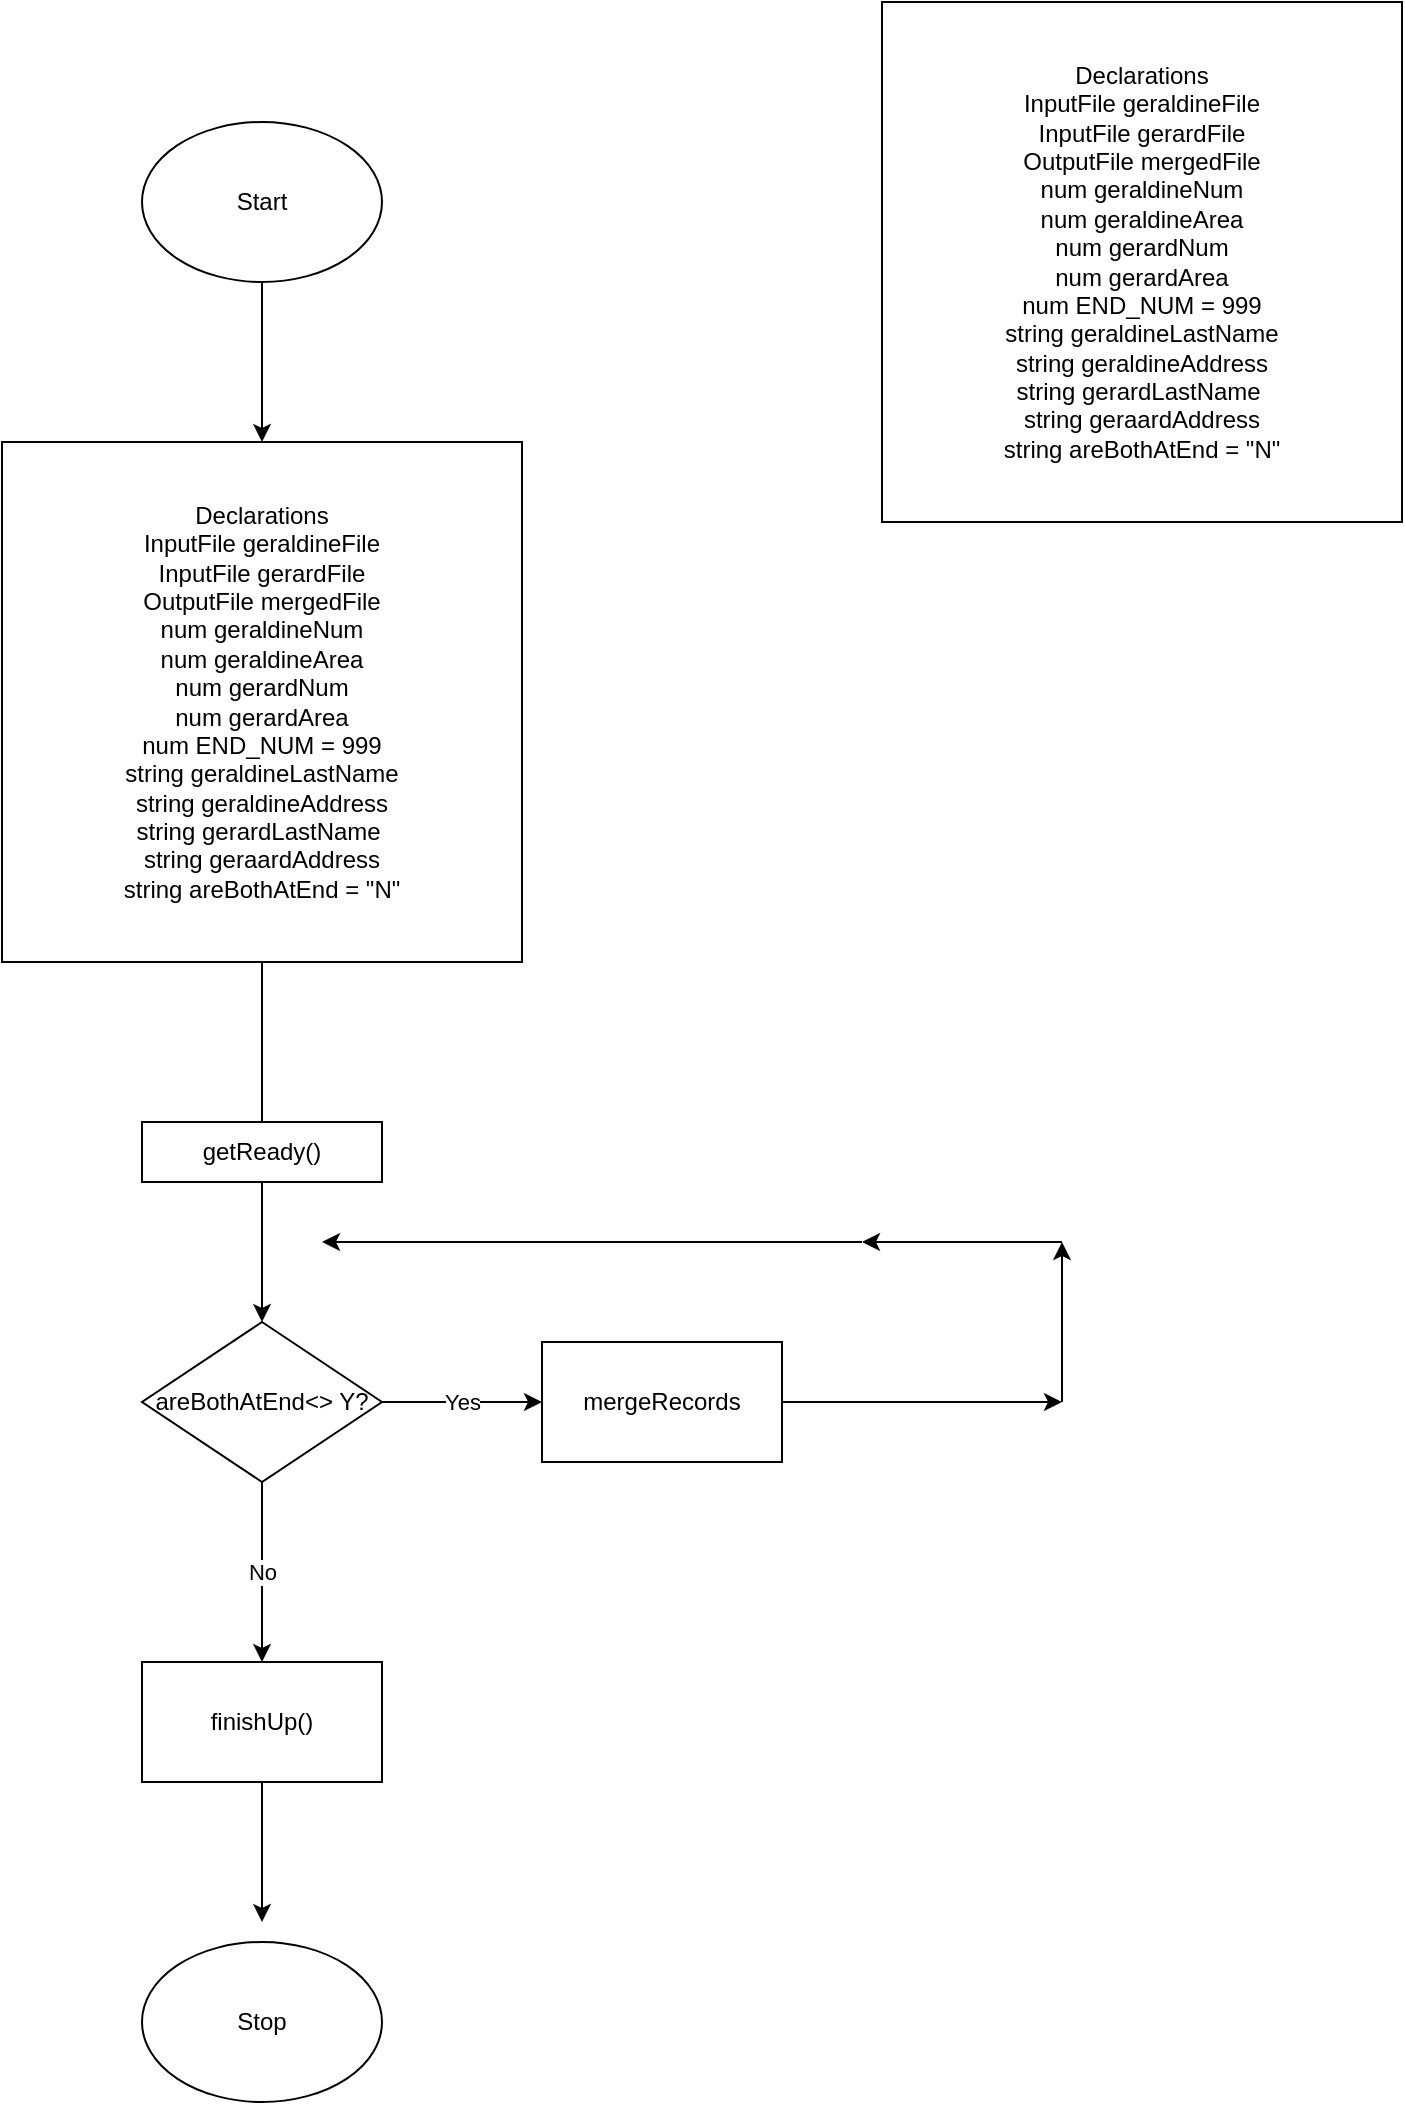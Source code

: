 <mxfile version="26.2.15">
  <diagram name="Page-1" id="d3_VXfZWmln4YcMlmzzR">
    <mxGraphModel dx="1028" dy="611" grid="1" gridSize="10" guides="1" tooltips="1" connect="1" arrows="1" fold="1" page="1" pageScale="1" pageWidth="850" pageHeight="1100" math="0" shadow="0">
      <root>
        <mxCell id="0" />
        <mxCell id="1" parent="0" />
        <mxCell id="3t9qqs-d8vy9WI2QEaBn-10" value="" style="edgeStyle=orthogonalEdgeStyle;rounded=0;orthogonalLoop=1;jettySize=auto;html=1;" edge="1" parent="1" source="3t9qqs-d8vy9WI2QEaBn-1">
          <mxGeometry relative="1" as="geometry">
            <mxPoint x="220" y="620" as="targetPoint" />
          </mxGeometry>
        </mxCell>
        <mxCell id="3t9qqs-d8vy9WI2QEaBn-1" value="Declarations&lt;div&gt;InputFile geraldineFile&lt;/div&gt;&lt;div&gt;InputFile gerardFile&lt;/div&gt;&lt;div&gt;OutputFile mergedFile&lt;/div&gt;&lt;div&gt;num geraldineNum&lt;/div&gt;&lt;div&gt;num geraldineArea&lt;/div&gt;&lt;div&gt;num gerardNum&lt;/div&gt;&lt;div&gt;num gerardArea&lt;/div&gt;&lt;div&gt;num END_NUM = 999&lt;/div&gt;&lt;div&gt;string geraldineLastName&lt;/div&gt;&lt;div&gt;string geraldineAddress&lt;/div&gt;&lt;div&gt;string gerardLastName&amp;nbsp;&lt;/div&gt;&lt;div&gt;string geraardAddress&lt;/div&gt;&lt;div&gt;string areBothAtEnd = &quot;N&quot;&lt;/div&gt;" style="whiteSpace=wrap;html=1;aspect=fixed;" vertex="1" parent="1">
          <mxGeometry x="90" y="270" width="260" height="260" as="geometry" />
        </mxCell>
        <mxCell id="3t9qqs-d8vy9WI2QEaBn-3" value="" style="edgeStyle=orthogonalEdgeStyle;rounded=0;orthogonalLoop=1;jettySize=auto;html=1;" edge="1" parent="1" source="3t9qqs-d8vy9WI2QEaBn-2" target="3t9qqs-d8vy9WI2QEaBn-1">
          <mxGeometry relative="1" as="geometry" />
        </mxCell>
        <mxCell id="3t9qqs-d8vy9WI2QEaBn-2" value="Start" style="ellipse;whiteSpace=wrap;html=1;" vertex="1" parent="1">
          <mxGeometry x="160" y="110" width="120" height="80" as="geometry" />
        </mxCell>
        <mxCell id="3t9qqs-d8vy9WI2QEaBn-4" value="Declarations&lt;div&gt;InputFile geraldineFile&lt;/div&gt;&lt;div&gt;InputFile gerardFile&lt;/div&gt;&lt;div&gt;OutputFile mergedFile&lt;/div&gt;&lt;div&gt;num geraldineNum&lt;/div&gt;&lt;div&gt;num geraldineArea&lt;/div&gt;&lt;div&gt;num gerardNum&lt;/div&gt;&lt;div&gt;num gerardArea&lt;/div&gt;&lt;div&gt;num END_NUM = 999&lt;/div&gt;&lt;div&gt;string geraldineLastName&lt;/div&gt;&lt;div&gt;string geraldineAddress&lt;/div&gt;&lt;div&gt;string gerardLastName&amp;nbsp;&lt;/div&gt;&lt;div&gt;string geraardAddress&lt;/div&gt;&lt;div&gt;string areBothAtEnd = &quot;N&quot;&lt;/div&gt;" style="whiteSpace=wrap;html=1;aspect=fixed;" vertex="1" parent="1">
          <mxGeometry x="530" y="50" width="260" height="260" as="geometry" />
        </mxCell>
        <mxCell id="3t9qqs-d8vy9WI2QEaBn-13" value="" style="edgeStyle=orthogonalEdgeStyle;rounded=0;orthogonalLoop=1;jettySize=auto;html=1;" edge="1" parent="1" source="3t9qqs-d8vy9WI2QEaBn-11" target="3t9qqs-d8vy9WI2QEaBn-12">
          <mxGeometry relative="1" as="geometry" />
        </mxCell>
        <mxCell id="3t9qqs-d8vy9WI2QEaBn-11" value="getReady()" style="rounded=0;whiteSpace=wrap;html=1;" vertex="1" parent="1">
          <mxGeometry x="160" y="610" width="120" height="30" as="geometry" />
        </mxCell>
        <mxCell id="3t9qqs-d8vy9WI2QEaBn-15" value="No" style="edgeStyle=orthogonalEdgeStyle;rounded=0;orthogonalLoop=1;jettySize=auto;html=1;" edge="1" parent="1" source="3t9qqs-d8vy9WI2QEaBn-12" target="3t9qqs-d8vy9WI2QEaBn-14">
          <mxGeometry relative="1" as="geometry" />
        </mxCell>
        <mxCell id="3t9qqs-d8vy9WI2QEaBn-20" value="Yes" style="edgeStyle=orthogonalEdgeStyle;rounded=0;orthogonalLoop=1;jettySize=auto;html=1;" edge="1" parent="1" source="3t9qqs-d8vy9WI2QEaBn-12" target="3t9qqs-d8vy9WI2QEaBn-19">
          <mxGeometry relative="1" as="geometry" />
        </mxCell>
        <mxCell id="3t9qqs-d8vy9WI2QEaBn-12" value="areBothAtEnd&amp;lt;&amp;gt; Y?" style="rhombus;whiteSpace=wrap;html=1;rounded=0;" vertex="1" parent="1">
          <mxGeometry x="160" y="710" width="120" height="80" as="geometry" />
        </mxCell>
        <mxCell id="3t9qqs-d8vy9WI2QEaBn-17" value="" style="edgeStyle=orthogonalEdgeStyle;rounded=0;orthogonalLoop=1;jettySize=auto;html=1;" edge="1" parent="1" source="3t9qqs-d8vy9WI2QEaBn-14">
          <mxGeometry relative="1" as="geometry">
            <mxPoint x="220" y="1010" as="targetPoint" />
          </mxGeometry>
        </mxCell>
        <mxCell id="3t9qqs-d8vy9WI2QEaBn-14" value="finishUp()" style="whiteSpace=wrap;html=1;rounded=0;" vertex="1" parent="1">
          <mxGeometry x="160" y="880" width="120" height="60" as="geometry" />
        </mxCell>
        <mxCell id="3t9qqs-d8vy9WI2QEaBn-18" value="Stop" style="ellipse;whiteSpace=wrap;html=1;" vertex="1" parent="1">
          <mxGeometry x="160" y="1020" width="120" height="80" as="geometry" />
        </mxCell>
        <mxCell id="3t9qqs-d8vy9WI2QEaBn-22" value="" style="edgeStyle=orthogonalEdgeStyle;rounded=0;orthogonalLoop=1;jettySize=auto;html=1;" edge="1" parent="1" source="3t9qqs-d8vy9WI2QEaBn-19">
          <mxGeometry relative="1" as="geometry">
            <mxPoint x="620" y="750" as="targetPoint" />
          </mxGeometry>
        </mxCell>
        <mxCell id="3t9qqs-d8vy9WI2QEaBn-19" value="mergeRecords" style="whiteSpace=wrap;html=1;rounded=0;" vertex="1" parent="1">
          <mxGeometry x="360" y="720" width="120" height="60" as="geometry" />
        </mxCell>
        <mxCell id="3t9qqs-d8vy9WI2QEaBn-24" value="" style="edgeStyle=orthogonalEdgeStyle;rounded=0;orthogonalLoop=1;jettySize=auto;html=1;" edge="1" parent="1">
          <mxGeometry relative="1" as="geometry">
            <mxPoint x="620" y="750" as="sourcePoint" />
            <mxPoint x="620" y="670" as="targetPoint" />
          </mxGeometry>
        </mxCell>
        <mxCell id="3t9qqs-d8vy9WI2QEaBn-26" value="" style="edgeStyle=orthogonalEdgeStyle;rounded=0;orthogonalLoop=1;jettySize=auto;html=1;" edge="1" parent="1">
          <mxGeometry relative="1" as="geometry">
            <mxPoint x="620" y="670" as="sourcePoint" />
            <mxPoint x="520" y="670" as="targetPoint" />
          </mxGeometry>
        </mxCell>
        <mxCell id="3t9qqs-d8vy9WI2QEaBn-28" value="" style="edgeStyle=orthogonalEdgeStyle;rounded=0;orthogonalLoop=1;jettySize=auto;html=1;" edge="1" parent="1">
          <mxGeometry relative="1" as="geometry">
            <mxPoint x="520" y="670" as="sourcePoint" />
            <mxPoint x="250" y="670" as="targetPoint" />
            <Array as="points">
              <mxPoint x="415" y="670" />
            </Array>
          </mxGeometry>
        </mxCell>
      </root>
    </mxGraphModel>
  </diagram>
</mxfile>
